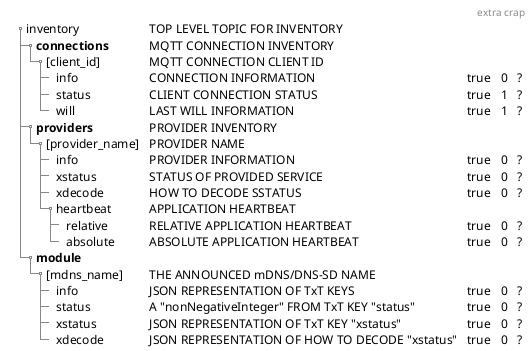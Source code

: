 @startsalt (id=inventory)
'title test crap
'use !includesub BUS
' to include only the inventory snippet that relates to vehicleMode=BUS
!startsub BUS
{
{T
' test bus inventory
header bus inventory
++ inventory | TOP LEVEL TOPIC FOR INVENTORY
+++ **connections** | MQTT CONNECTION INVENTORY
++++ [client_id] | MQTT CONNECTION CLIENT ID
+++++ info | CONNECTION INFORMATION | true | 0 | ?
+++++ status | CLIENT CONNECTION STATUS | true | 1 | ?
+++++ will | LAST WILL INFORMATION | true | 1 | ?

+++ **providers** | PROVIDER INVENTORY
++++ [provider_name] | PROVIDER NAME
+++++ info | PROVIDER INFORMATION | true | 0 | ?
+++++ xstatus | STATUS OF PROVIDED SERVICE | true | 0 | ?
+++++ xdecode | HOW TO DECODE SSTATUS | true | 0 | ?
+++++ heartbeat | APPLICATION HEARTBEAT
++++++ relative | RELATIVE APPLICATION HEARTBEAT | true | 0 | ?
++++++ absolute | ABSOLUTE APPLICATION HEARTBEAT | true | 0 | ?

+++ **module**
++++ [mdns_name] | THE ANNOUNCED mDNS/DNS-SD NAME
+++++ info | JSON REPRESENTATION OF TxT KEYS | true | 0 | ?
+++++ status | A "nonNegativeInteger" FROM TxT KEY "status" | true | 0 | ?
+++++ xstatus | JSON REPRESENTATION OF TxT KEY "xstatus" | true | 0 | ?
+++++ xdecode | JSON REPRESENTATION OF HOW TO DECODE "xstatus" | true | 0 | ?


}
}
!endsub

!startsub CRAP
{
{T
' test crap
header extra crap
++ crap | TOP LEVEL TOPIC FOR INVENTORY
+++ **connections** | MQTT CONNECTION INVENTORY
++++ [client_id] | MQTT CONNECTION CLIENT ID
+++++ info | CONNECTION INFORMATION | true | 0 | ?
+++++ status | CLIENT CONNECTION STATUS | true | 1 | ?
+++++ will | LAST WILL INFORMATION | true | 1 | ?

+++ **providers** | PROVIDER INVENTORY
++++ [provider_name] | PROVIDER NAME
+++++ info | PROVIDER INFORMATION | true | 0 | ?
+++++ xstatus | STATUS OF PROVIDED SERVICE | true | 0 | ?
+++++ xdecode | HOW TO DECODE SSTATUS | true | 0 | ?
+++++ heartbeat | APPLICATION HEARTBEAT
++++++ relative | RELATIVE APPLICATION HEARTBEAT | true | 0 | ?
++++++ absolute | ABSOLUTE APPLICATION HEARTBEAT | true | 0 | ?

+++ **module**
++++ [mdns_name] | THE ANNOUNCED mDNS/DNS-SD NAME
+++++ info | JSON REPRESENTATION OF TxT KEYS | true | 0 | ?
+++++ status | A "nonNegativeInteger" FROM TxT KEY "status" | true | 0 | ?
+++++ xstatus | JSON REPRESENTATION OF TxT KEY "xstatus" | true | 0 | ?
+++++ xdecode | JSON REPRESENTATION OF HOW TO DECODE "xstatus" | true | 0 | ?


}
}
!endsub

@endsalt
